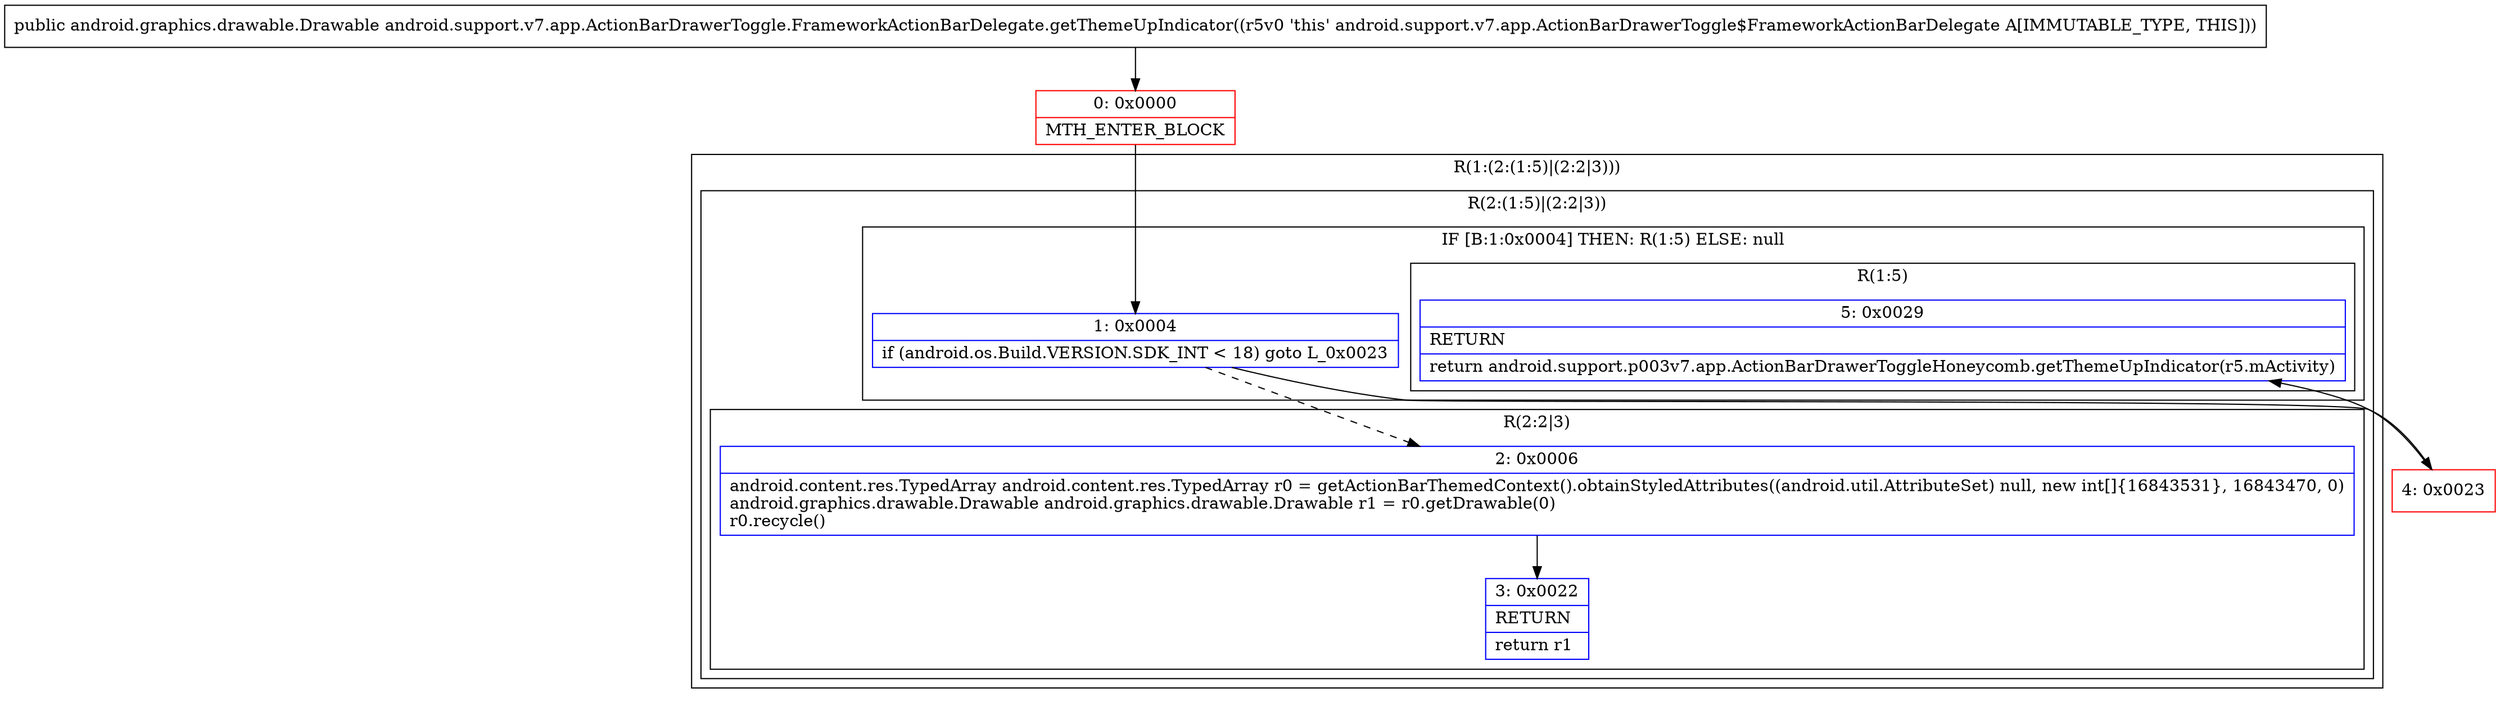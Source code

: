 digraph "CFG forandroid.support.v7.app.ActionBarDrawerToggle.FrameworkActionBarDelegate.getThemeUpIndicator()Landroid\/graphics\/drawable\/Drawable;" {
subgraph cluster_Region_323938983 {
label = "R(1:(2:(1:5)|(2:2|3)))";
node [shape=record,color=blue];
subgraph cluster_Region_152805871 {
label = "R(2:(1:5)|(2:2|3))";
node [shape=record,color=blue];
subgraph cluster_IfRegion_833993610 {
label = "IF [B:1:0x0004] THEN: R(1:5) ELSE: null";
node [shape=record,color=blue];
Node_1 [shape=record,label="{1\:\ 0x0004|if (android.os.Build.VERSION.SDK_INT \< 18) goto L_0x0023\l}"];
subgraph cluster_Region_1059332520 {
label = "R(1:5)";
node [shape=record,color=blue];
Node_5 [shape=record,label="{5\:\ 0x0029|RETURN\l|return android.support.p003v7.app.ActionBarDrawerToggleHoneycomb.getThemeUpIndicator(r5.mActivity)\l}"];
}
}
subgraph cluster_Region_2089051410 {
label = "R(2:2|3)";
node [shape=record,color=blue];
Node_2 [shape=record,label="{2\:\ 0x0006|android.content.res.TypedArray android.content.res.TypedArray r0 = getActionBarThemedContext().obtainStyledAttributes((android.util.AttributeSet) null, new int[]\{16843531\}, 16843470, 0)\landroid.graphics.drawable.Drawable android.graphics.drawable.Drawable r1 = r0.getDrawable(0)\lr0.recycle()\l}"];
Node_3 [shape=record,label="{3\:\ 0x0022|RETURN\l|return r1\l}"];
}
}
}
Node_0 [shape=record,color=red,label="{0\:\ 0x0000|MTH_ENTER_BLOCK\l}"];
Node_4 [shape=record,color=red,label="{4\:\ 0x0023}"];
MethodNode[shape=record,label="{public android.graphics.drawable.Drawable android.support.v7.app.ActionBarDrawerToggle.FrameworkActionBarDelegate.getThemeUpIndicator((r5v0 'this' android.support.v7.app.ActionBarDrawerToggle$FrameworkActionBarDelegate A[IMMUTABLE_TYPE, THIS])) }"];
MethodNode -> Node_0;
Node_1 -> Node_2[style=dashed];
Node_1 -> Node_4;
Node_2 -> Node_3;
Node_0 -> Node_1;
Node_4 -> Node_5;
}

